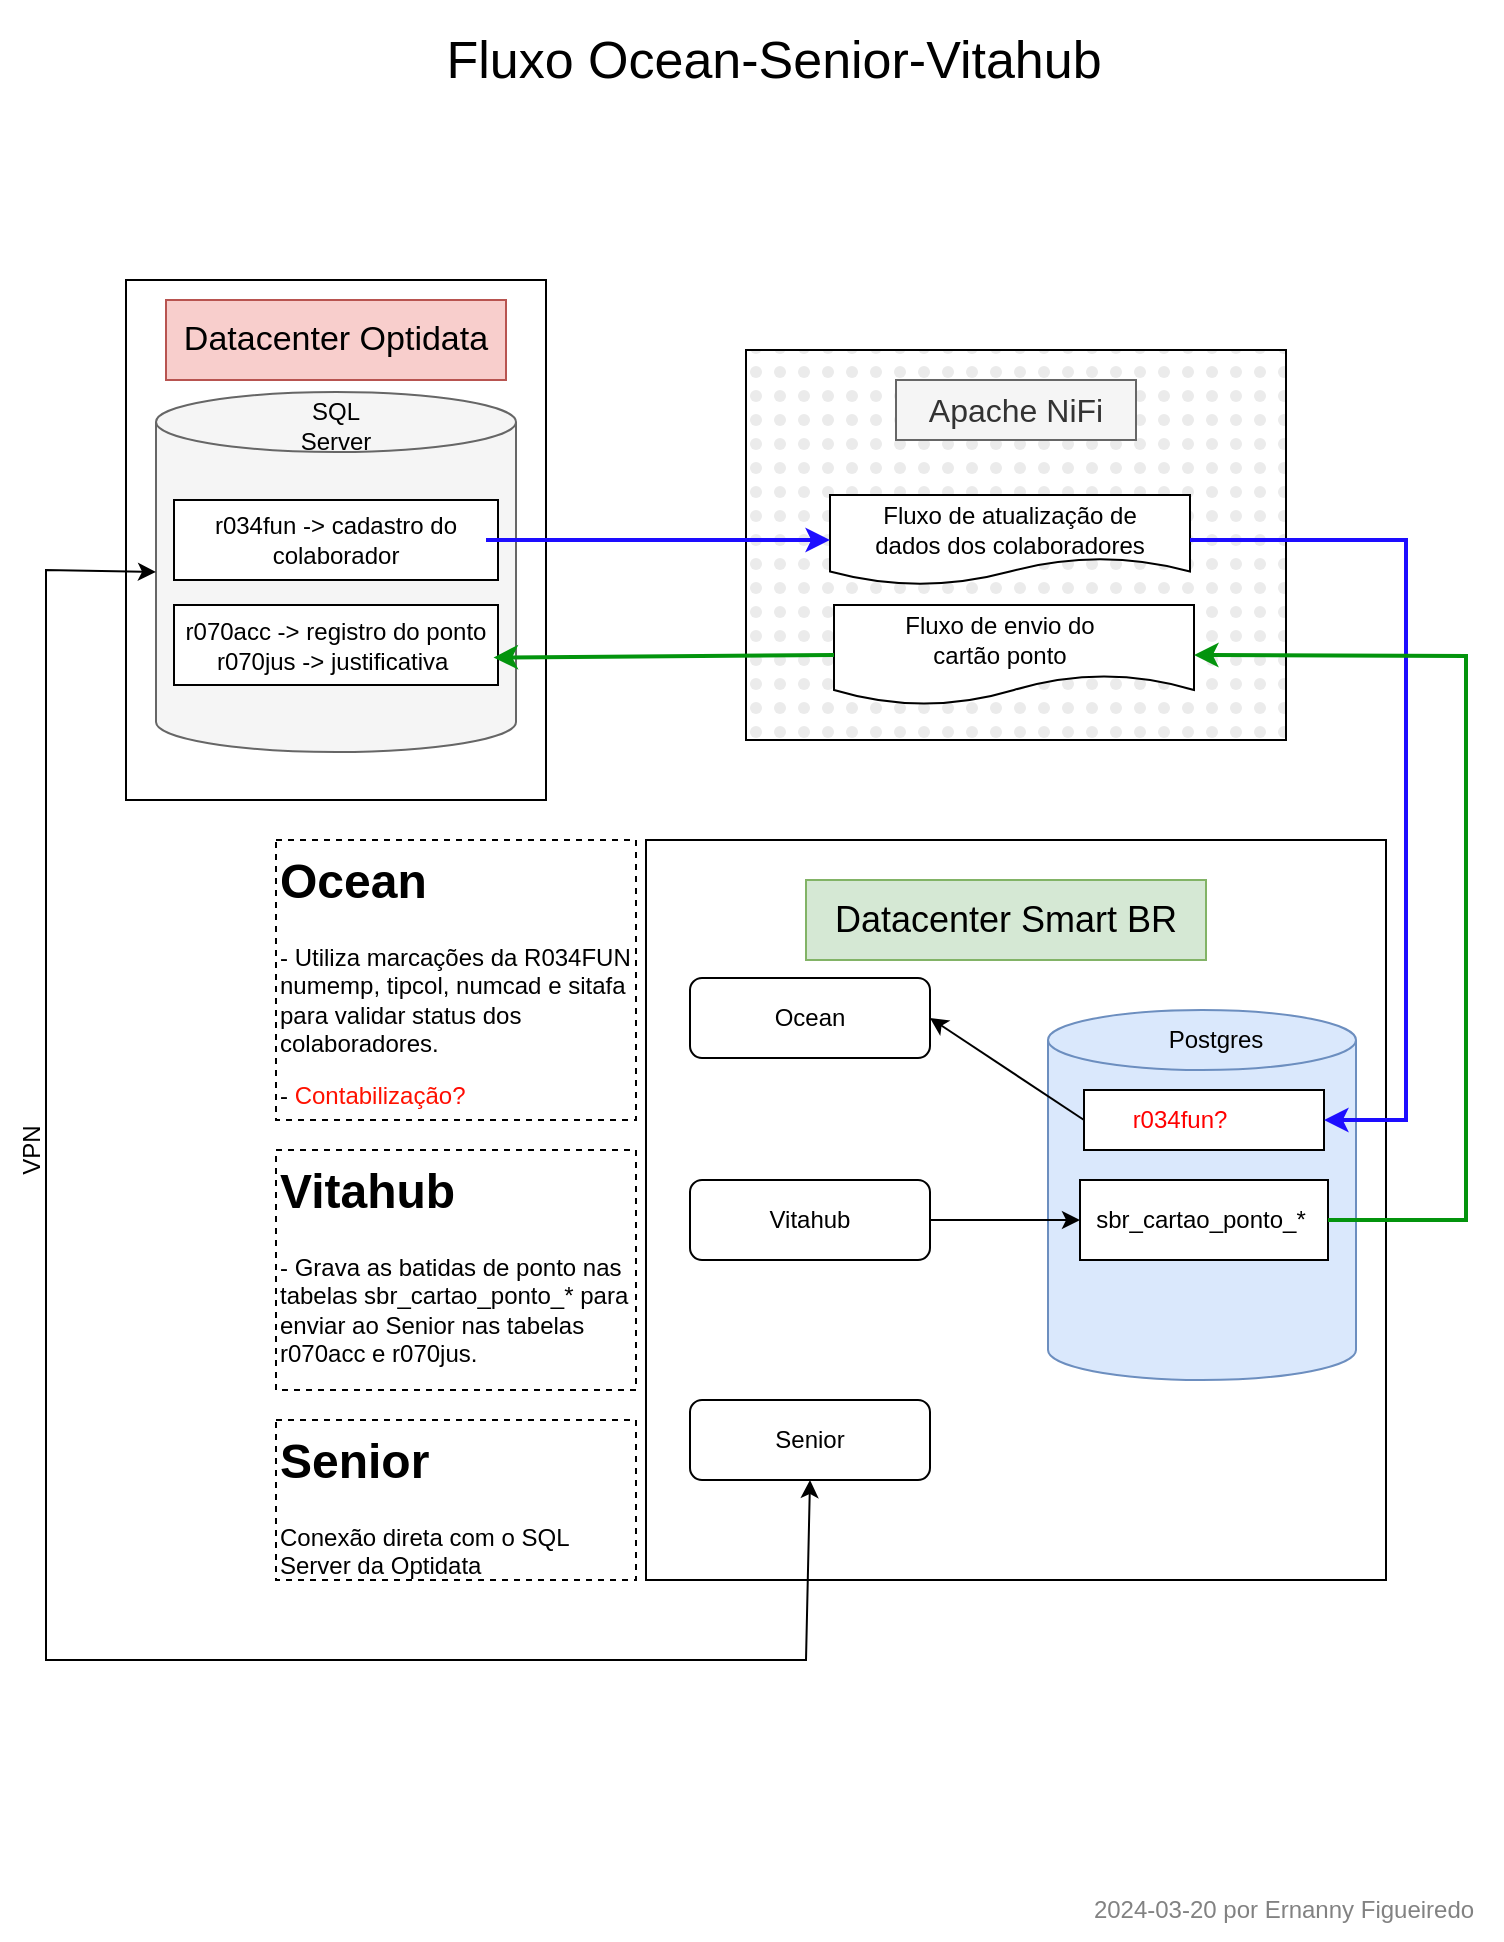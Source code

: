 <mxfile version="24.0.7" type="github">
  <diagram name="Página-1" id="w8Zf88Q8XRnLcEcReeCe">
    <mxGraphModel dx="1194" dy="727" grid="1" gridSize="10" guides="1" tooltips="1" connect="1" arrows="1" fold="1" page="1" pageScale="1" pageWidth="827" pageHeight="1169" math="0" shadow="0">
      <root>
        <mxCell id="0" />
        <mxCell id="1" parent="0" />
        <mxCell id="V-ymwT6ZLB0-DpaarCTY-1" value="" style="rounded=0;whiteSpace=wrap;html=1;" vertex="1" parent="1">
          <mxGeometry x="90" y="220" width="210" height="260" as="geometry" />
        </mxCell>
        <mxCell id="V-ymwT6ZLB0-DpaarCTY-2" value="" style="shape=cylinder3;whiteSpace=wrap;html=1;boundedLbl=1;backgroundOutline=1;size=15;fillColor=#f5f5f5;fontColor=#333333;strokeColor=#666666;" vertex="1" parent="1">
          <mxGeometry x="105" y="276" width="180" height="180" as="geometry" />
        </mxCell>
        <mxCell id="V-ymwT6ZLB0-DpaarCTY-3" value="" style="whiteSpace=wrap;html=1;aspect=fixed;" vertex="1" parent="1">
          <mxGeometry x="350" y="500" width="370" height="370" as="geometry" />
        </mxCell>
        <mxCell id="V-ymwT6ZLB0-DpaarCTY-4" value="SQL Server" style="text;html=1;align=center;verticalAlign=middle;whiteSpace=wrap;rounded=0;" vertex="1" parent="1">
          <mxGeometry x="165" y="278" width="60" height="30" as="geometry" />
        </mxCell>
        <mxCell id="V-ymwT6ZLB0-DpaarCTY-5" value="&lt;font style=&quot;font-size: 17px;&quot;&gt;Datacenter Optidata&lt;/font&gt;" style="text;html=1;align=center;verticalAlign=middle;whiteSpace=wrap;rounded=0;fillColor=#f8cecc;strokeColor=#b85450;" vertex="1" parent="1">
          <mxGeometry x="110" y="230" width="170" height="40" as="geometry" />
        </mxCell>
        <mxCell id="V-ymwT6ZLB0-DpaarCTY-6" value="&lt;font style=&quot;font-size: 18px;&quot;&gt;Datacenter Smart BR&lt;/font&gt;" style="text;html=1;align=center;verticalAlign=middle;whiteSpace=wrap;rounded=0;fillColor=#d5e8d4;strokeColor=#82b366;" vertex="1" parent="1">
          <mxGeometry x="430" y="520" width="200" height="40" as="geometry" />
        </mxCell>
        <mxCell id="V-ymwT6ZLB0-DpaarCTY-7" value="" style="shape=cylinder3;whiteSpace=wrap;html=1;boundedLbl=1;backgroundOutline=1;size=15;fillColor=#dae8fc;strokeColor=#6c8ebf;" vertex="1" parent="1">
          <mxGeometry x="551" y="585" width="154" height="185" as="geometry" />
        </mxCell>
        <mxCell id="V-ymwT6ZLB0-DpaarCTY-8" value="Postgres" style="text;html=1;align=center;verticalAlign=middle;whiteSpace=wrap;rounded=0;" vertex="1" parent="1">
          <mxGeometry x="605" y="585" width="60" height="30" as="geometry" />
        </mxCell>
        <mxCell id="V-ymwT6ZLB0-DpaarCTY-9" value="" style="rounded=1;whiteSpace=wrap;html=1;" vertex="1" parent="1">
          <mxGeometry x="372" y="569" width="120" height="40" as="geometry" />
        </mxCell>
        <mxCell id="V-ymwT6ZLB0-DpaarCTY-10" value="" style="rounded=1;whiteSpace=wrap;html=1;" vertex="1" parent="1">
          <mxGeometry x="372" y="670" width="120" height="40" as="geometry" />
        </mxCell>
        <mxCell id="V-ymwT6ZLB0-DpaarCTY-11" value="" style="rounded=1;whiteSpace=wrap;html=1;" vertex="1" parent="1">
          <mxGeometry x="372" y="780" width="120" height="40" as="geometry" />
        </mxCell>
        <mxCell id="V-ymwT6ZLB0-DpaarCTY-12" value="Ocean" style="text;html=1;align=center;verticalAlign=middle;whiteSpace=wrap;rounded=0;" vertex="1" parent="1">
          <mxGeometry x="402" y="574" width="60" height="30" as="geometry" />
        </mxCell>
        <mxCell id="V-ymwT6ZLB0-DpaarCTY-13" value="Vitahub" style="text;html=1;align=center;verticalAlign=middle;whiteSpace=wrap;rounded=0;" vertex="1" parent="1">
          <mxGeometry x="402" y="675" width="60" height="30" as="geometry" />
        </mxCell>
        <mxCell id="V-ymwT6ZLB0-DpaarCTY-14" value="Senior" style="text;html=1;align=center;verticalAlign=middle;whiteSpace=wrap;rounded=0;" vertex="1" parent="1">
          <mxGeometry x="402" y="785" width="60" height="30" as="geometry" />
        </mxCell>
        <mxCell id="V-ymwT6ZLB0-DpaarCTY-16" value="&lt;h1 style=&quot;margin-top: 0px;&quot;&gt;Senior&lt;/h1&gt;&lt;p&gt;Conexão direta com o SQL Server da Optidata&lt;/p&gt;" style="text;html=1;whiteSpace=wrap;overflow=hidden;rounded=0;strokeColor=default;dashed=1;" vertex="1" parent="1">
          <mxGeometry x="165" y="790" width="180" height="80" as="geometry" />
        </mxCell>
        <mxCell id="V-ymwT6ZLB0-DpaarCTY-21" value="&lt;h1 style=&quot;margin-top: 0px;&quot;&gt;Ocean&lt;/h1&gt;&lt;p&gt;- Utiliza marcações da R034FUN numemp, tipcol, numcad e sitafa para validar status dos colaboradores.&lt;/p&gt;&lt;p&gt;- &lt;font color=&quot;#ff1100&quot;&gt;Contabilizaçã&lt;/font&gt;&lt;font color=&quot;#ff0b03&quot;&gt;o?&lt;/font&gt;&lt;/p&gt;" style="text;html=1;whiteSpace=wrap;overflow=hidden;rounded=0;strokeColor=default;dashed=1;" vertex="1" parent="1">
          <mxGeometry x="165" y="500" width="180" height="140" as="geometry" />
        </mxCell>
        <mxCell id="V-ymwT6ZLB0-DpaarCTY-22" value="&lt;h1 style=&quot;margin-top: 0px;&quot;&gt;Vitahub&lt;/h1&gt;&lt;p&gt;- Grava as batidas de ponto nas tabelas sbr_cartao_ponto_* para enviar ao Senior nas tabelas r070acc e r070jus.&lt;/p&gt;" style="text;html=1;whiteSpace=wrap;overflow=hidden;rounded=0;strokeColor=default;dashed=1;" vertex="1" parent="1">
          <mxGeometry x="165" y="655" width="180" height="120" as="geometry" />
        </mxCell>
        <mxCell id="V-ymwT6ZLB0-DpaarCTY-25" value="" style="rounded=0;whiteSpace=wrap;html=1;gradientColor=none;fillStyle=dots;fillColor=#EBEBEB;" vertex="1" parent="1">
          <mxGeometry x="400" y="255" width="270" height="195" as="geometry" />
        </mxCell>
        <mxCell id="V-ymwT6ZLB0-DpaarCTY-26" value="&lt;font style=&quot;font-size: 16px;&quot;&gt;Apache NiFi&lt;/font&gt;" style="text;html=1;align=center;verticalAlign=middle;whiteSpace=wrap;rounded=0;fillColor=#f5f5f5;fontColor=#333333;strokeColor=#666666;" vertex="1" parent="1">
          <mxGeometry x="475" y="270" width="120" height="30" as="geometry" />
        </mxCell>
        <mxCell id="V-ymwT6ZLB0-DpaarCTY-31" value="" style="shape=document;whiteSpace=wrap;html=1;boundedLbl=1;" vertex="1" parent="1">
          <mxGeometry x="442" y="327.5" width="180" height="45" as="geometry" />
        </mxCell>
        <mxCell id="V-ymwT6ZLB0-DpaarCTY-33" value="" style="rounded=0;whiteSpace=wrap;html=1;" vertex="1" parent="1">
          <mxGeometry x="114" y="382.5" width="162" height="40" as="geometry" />
        </mxCell>
        <mxCell id="V-ymwT6ZLB0-DpaarCTY-34" value="&lt;div&gt;r070acc -&amp;gt; registro do ponto&lt;/div&gt;&lt;div&gt;r070jus -&amp;gt; justificativa&amp;nbsp;&lt;/div&gt;" style="text;html=1;align=center;verticalAlign=middle;whiteSpace=wrap;rounded=0;" vertex="1" parent="1">
          <mxGeometry x="116.25" y="390" width="157.5" height="25" as="geometry" />
        </mxCell>
        <mxCell id="V-ymwT6ZLB0-DpaarCTY-36" value="" style="rounded=0;whiteSpace=wrap;html=1;" vertex="1" parent="1">
          <mxGeometry x="114" y="330" width="162" height="40" as="geometry" />
        </mxCell>
        <mxCell id="V-ymwT6ZLB0-DpaarCTY-37" value="r034fun -&amp;gt; cadastro do colaborador" style="text;html=1;align=center;verticalAlign=middle;whiteSpace=wrap;rounded=0;" vertex="1" parent="1">
          <mxGeometry x="120" y="335" width="150" height="30" as="geometry" />
        </mxCell>
        <mxCell id="V-ymwT6ZLB0-DpaarCTY-40" value="Fluxo de atualização de dados dos colaboradores" style="text;html=1;align=center;verticalAlign=middle;whiteSpace=wrap;rounded=0;" vertex="1" parent="1">
          <mxGeometry x="462" y="330" width="140" height="30" as="geometry" />
        </mxCell>
        <mxCell id="V-ymwT6ZLB0-DpaarCTY-42" value="" style="rounded=0;whiteSpace=wrap;html=1;" vertex="1" parent="1">
          <mxGeometry x="569" y="625" width="120" height="30" as="geometry" />
        </mxCell>
        <mxCell id="V-ymwT6ZLB0-DpaarCTY-43" value="&lt;font color=&quot;#ff0000&quot;&gt;r034fun?&lt;/font&gt;" style="text;html=1;align=center;verticalAlign=middle;whiteSpace=wrap;rounded=0;" vertex="1" parent="1">
          <mxGeometry x="587" y="625" width="60" height="30" as="geometry" />
        </mxCell>
        <mxCell id="V-ymwT6ZLB0-DpaarCTY-44" value="" style="rounded=0;whiteSpace=wrap;html=1;" vertex="1" parent="1">
          <mxGeometry x="567" y="670" width="124" height="40" as="geometry" />
        </mxCell>
        <mxCell id="V-ymwT6ZLB0-DpaarCTY-45" value="sbr_cartao_ponto_*" style="text;html=1;align=center;verticalAlign=middle;whiteSpace=wrap;rounded=0;" vertex="1" parent="1">
          <mxGeometry x="590" y="675" width="75" height="30" as="geometry" />
        </mxCell>
        <mxCell id="V-ymwT6ZLB0-DpaarCTY-48" value="" style="endArrow=classic;startArrow=classic;html=1;rounded=0;entryX=0.5;entryY=1;entryDx=0;entryDy=0;exitX=0;exitY=0.5;exitDx=0;exitDy=0;exitPerimeter=0;" edge="1" parent="1" source="V-ymwT6ZLB0-DpaarCTY-2" target="V-ymwT6ZLB0-DpaarCTY-11">
          <mxGeometry width="50" height="50" relative="1" as="geometry">
            <mxPoint x="330" y="940" as="sourcePoint" />
            <mxPoint x="380" y="890" as="targetPoint" />
            <Array as="points">
              <mxPoint x="50" y="365" />
              <mxPoint x="50" y="910" />
              <mxPoint x="430" y="910" />
            </Array>
          </mxGeometry>
        </mxCell>
        <mxCell id="V-ymwT6ZLB0-DpaarCTY-49" value="" style="endArrow=classic;html=1;rounded=0;entryX=1;entryY=0.5;entryDx=0;entryDy=0;exitX=0;exitY=0.5;exitDx=0;exitDy=0;" edge="1" parent="1" source="V-ymwT6ZLB0-DpaarCTY-42" target="V-ymwT6ZLB0-DpaarCTY-9">
          <mxGeometry width="50" height="50" relative="1" as="geometry">
            <mxPoint x="460" y="530" as="sourcePoint" />
            <mxPoint x="510" y="480" as="targetPoint" />
          </mxGeometry>
        </mxCell>
        <mxCell id="V-ymwT6ZLB0-DpaarCTY-50" value="" style="endArrow=classic;html=1;rounded=0;exitX=1;exitY=0.5;exitDx=0;exitDy=0;entryX=0;entryY=0.5;entryDx=0;entryDy=0;" edge="1" parent="1" source="V-ymwT6ZLB0-DpaarCTY-10" target="V-ymwT6ZLB0-DpaarCTY-44">
          <mxGeometry width="50" height="50" relative="1" as="geometry">
            <mxPoint x="460" y="530" as="sourcePoint" />
            <mxPoint x="510" y="480" as="targetPoint" />
          </mxGeometry>
        </mxCell>
        <mxCell id="V-ymwT6ZLB0-DpaarCTY-51" value="" style="endArrow=classic;html=1;rounded=0;exitX=1;exitY=0.5;exitDx=0;exitDy=0;entryX=0;entryY=0.5;entryDx=0;entryDy=0;strokeWidth=2;strokeColor=#1D0DFF;" edge="1" parent="1" source="V-ymwT6ZLB0-DpaarCTY-37" target="V-ymwT6ZLB0-DpaarCTY-31">
          <mxGeometry width="50" height="50" relative="1" as="geometry">
            <mxPoint x="322" y="345" as="sourcePoint" />
            <mxPoint x="372" y="295" as="targetPoint" />
          </mxGeometry>
        </mxCell>
        <mxCell id="V-ymwT6ZLB0-DpaarCTY-39" value="" style="shape=document;whiteSpace=wrap;html=1;boundedLbl=1;" vertex="1" parent="1">
          <mxGeometry x="444" y="382.5" width="180" height="50" as="geometry" />
        </mxCell>
        <mxCell id="V-ymwT6ZLB0-DpaarCTY-38" value="Fluxo de envio do cartão ponto" style="text;html=1;align=center;verticalAlign=middle;whiteSpace=wrap;rounded=0;" vertex="1" parent="1">
          <mxGeometry x="467" y="385" width="120" height="30" as="geometry" />
        </mxCell>
        <mxCell id="V-ymwT6ZLB0-DpaarCTY-52" value="" style="endArrow=classic;html=1;rounded=0;entryX=1;entryY=0.5;entryDx=0;entryDy=0;exitX=1;exitY=0.5;exitDx=0;exitDy=0;strokeWidth=2;strokeColor=#1D0DFF;" edge="1" parent="1" source="V-ymwT6ZLB0-DpaarCTY-31" target="V-ymwT6ZLB0-DpaarCTY-42">
          <mxGeometry width="50" height="50" relative="1" as="geometry">
            <mxPoint x="440" y="550" as="sourcePoint" />
            <mxPoint x="490" y="500" as="targetPoint" />
            <Array as="points">
              <mxPoint x="730" y="350" />
              <mxPoint x="730" y="640" />
            </Array>
          </mxGeometry>
        </mxCell>
        <mxCell id="V-ymwT6ZLB0-DpaarCTY-53" value="" style="endArrow=classic;html=1;rounded=0;exitX=1;exitY=0.5;exitDx=0;exitDy=0;entryX=1;entryY=0.5;entryDx=0;entryDy=0;strokeWidth=2;strokeColor=#03940D;" edge="1" parent="1" source="V-ymwT6ZLB0-DpaarCTY-44" target="V-ymwT6ZLB0-DpaarCTY-39">
          <mxGeometry width="50" height="50" relative="1" as="geometry">
            <mxPoint x="770" y="685" as="sourcePoint" />
            <mxPoint x="820" y="635" as="targetPoint" />
            <Array as="points">
              <mxPoint x="760" y="690" />
              <mxPoint x="760" y="408" />
            </Array>
          </mxGeometry>
        </mxCell>
        <mxCell id="V-ymwT6ZLB0-DpaarCTY-55" value="" style="endArrow=classic;html=1;rounded=0;exitX=0;exitY=0.5;exitDx=0;exitDy=0;entryX=1;entryY=0.75;entryDx=0;entryDy=0;strokeWidth=2;strokeColor=#03940D;" edge="1" parent="1" source="V-ymwT6ZLB0-DpaarCTY-39" target="V-ymwT6ZLB0-DpaarCTY-34">
          <mxGeometry width="50" height="50" relative="1" as="geometry">
            <mxPoint x="440" y="550" as="sourcePoint" />
            <mxPoint x="320" y="420" as="targetPoint" />
          </mxGeometry>
        </mxCell>
        <mxCell id="V-ymwT6ZLB0-DpaarCTY-57" value="&lt;font style=&quot;font-size: 26px;&quot;&gt;Fluxo Ocean-Senior-Vitahub&lt;/font&gt;" style="text;html=1;align=center;verticalAlign=middle;whiteSpace=wrap;rounded=0;" vertex="1" parent="1">
          <mxGeometry x="239" y="80" width="350" height="60" as="geometry" />
        </mxCell>
        <mxCell id="V-ymwT6ZLB0-DpaarCTY-58" value="2024-03-20 por Ernanny Figueiredo" style="text;html=1;align=center;verticalAlign=middle;whiteSpace=wrap;rounded=0;fontColor=#828282;" vertex="1" parent="1">
          <mxGeometry x="560" y="1020" width="218" height="30" as="geometry" />
        </mxCell>
        <mxCell id="V-ymwT6ZLB0-DpaarCTY-59" value="VPN" style="text;html=1;align=center;verticalAlign=middle;whiteSpace=wrap;rounded=0;rotation=270;" vertex="1" parent="1">
          <mxGeometry x="13" y="640" width="60" height="30" as="geometry" />
        </mxCell>
      </root>
    </mxGraphModel>
  </diagram>
</mxfile>
